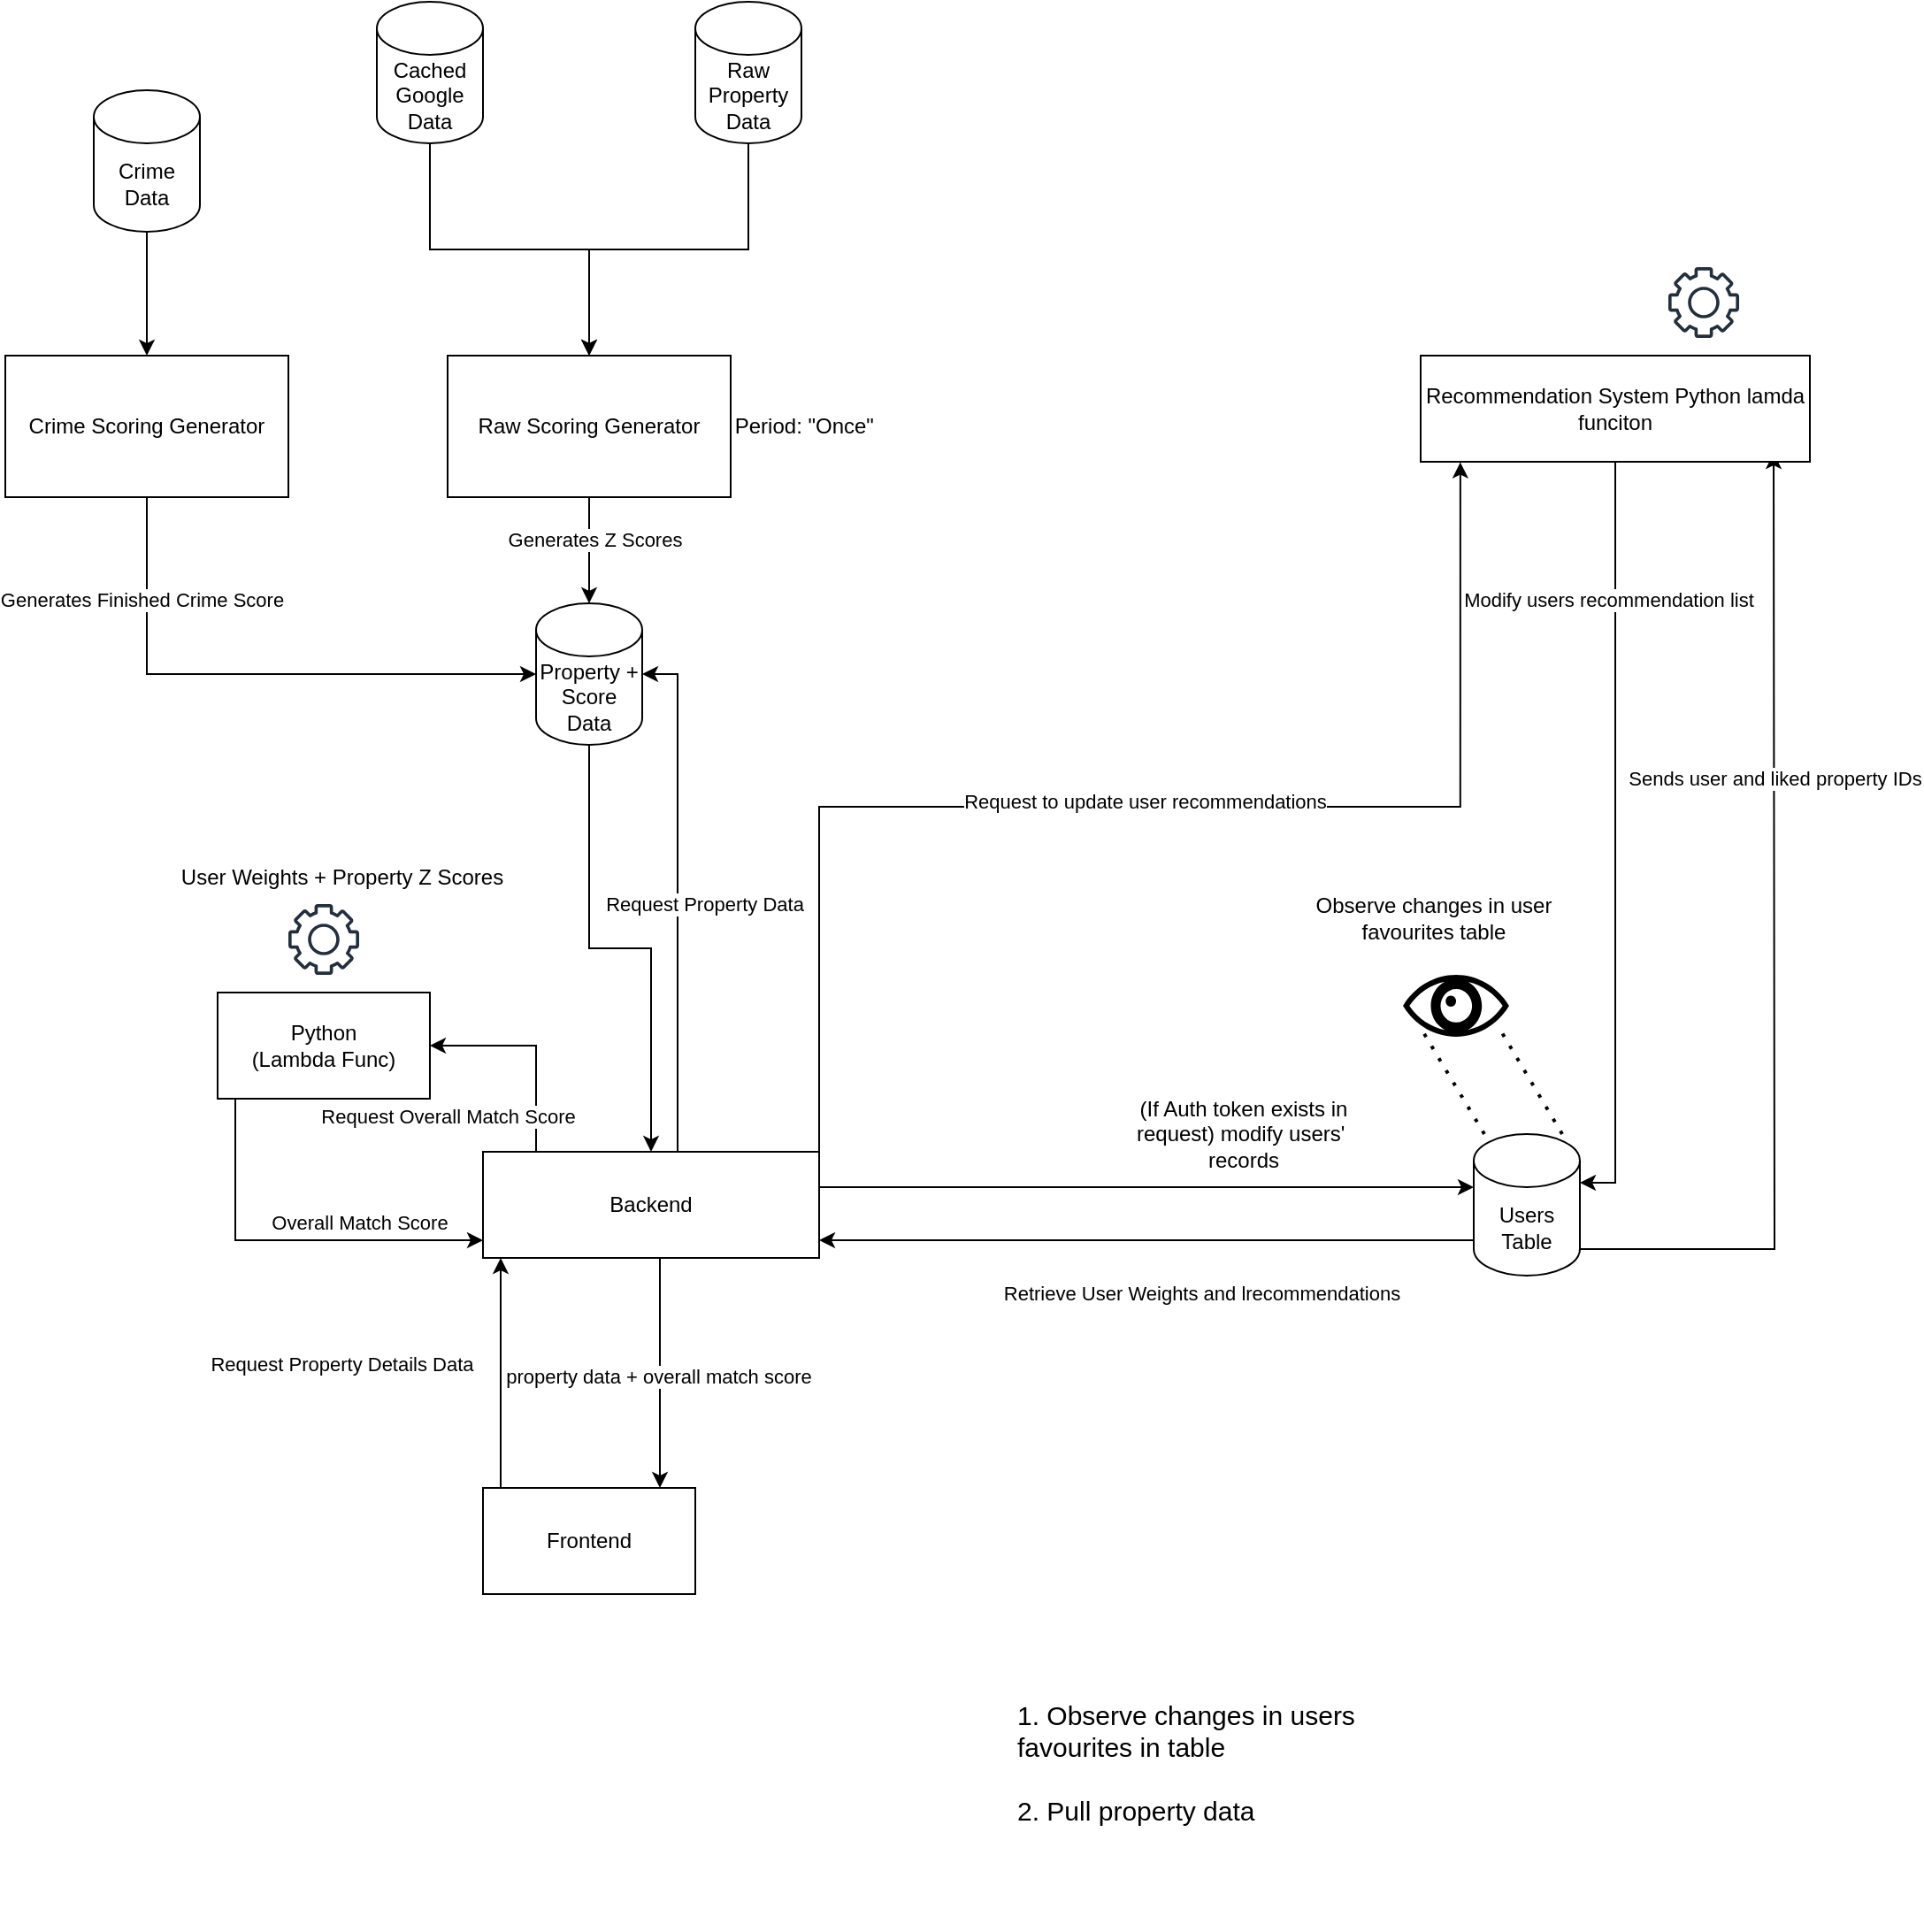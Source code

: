 <mxfile version="22.0.8" type="device">
  <diagram name="Page-1" id="Kjt-iG_JIWa3z1-oIHLA">
    <mxGraphModel dx="2788" dy="2155" grid="1" gridSize="10" guides="1" tooltips="1" connect="1" arrows="1" fold="1" page="1" pageScale="1" pageWidth="850" pageHeight="1100" math="0" shadow="0">
      <root>
        <mxCell id="0" />
        <mxCell id="1" parent="0" />
        <mxCell id="Slogdnl2pw9yYkc5tazO-6" style="edgeStyle=orthogonalEdgeStyle;rounded=0;orthogonalLoop=1;jettySize=auto;html=1;" parent="1" source="Slogdnl2pw9yYkc5tazO-1" target="Slogdnl2pw9yYkc5tazO-5" edge="1">
          <mxGeometry relative="1" as="geometry" />
        </mxCell>
        <mxCell id="Slogdnl2pw9yYkc5tazO-46" value="Generates Z Scores" style="edgeLabel;html=1;align=center;verticalAlign=middle;resizable=0;points=[];" parent="Slogdnl2pw9yYkc5tazO-6" vertex="1" connectable="0">
          <mxGeometry x="-0.222" y="3" relative="1" as="geometry">
            <mxPoint as="offset" />
          </mxGeometry>
        </mxCell>
        <mxCell id="Slogdnl2pw9yYkc5tazO-1" value="Raw Scoring Generator" style="rounded=0;whiteSpace=wrap;html=1;" parent="1" vertex="1">
          <mxGeometry x="160" y="40" width="160" height="80" as="geometry" />
        </mxCell>
        <mxCell id="Slogdnl2pw9yYkc5tazO-3" style="edgeStyle=orthogonalEdgeStyle;rounded=0;orthogonalLoop=1;jettySize=auto;html=1;" parent="1" source="Slogdnl2pw9yYkc5tazO-2" target="Slogdnl2pw9yYkc5tazO-1" edge="1">
          <mxGeometry relative="1" as="geometry" />
        </mxCell>
        <mxCell id="Slogdnl2pw9yYkc5tazO-2" value="Raw&lt;br&gt;Property&lt;br&gt;Data" style="shape=cylinder3;whiteSpace=wrap;html=1;boundedLbl=1;backgroundOutline=1;size=15;" parent="1" vertex="1">
          <mxGeometry x="300" y="-160" width="60" height="80" as="geometry" />
        </mxCell>
        <mxCell id="Slogdnl2pw9yYkc5tazO-4" value="Period: &quot;Once&quot;&amp;nbsp;&amp;nbsp;" style="text;html=1;strokeColor=none;fillColor=none;align=center;verticalAlign=middle;whiteSpace=wrap;rounded=0;" parent="1" vertex="1">
          <mxGeometry x="320" y="65" width="90" height="30" as="geometry" />
        </mxCell>
        <mxCell id="Slogdnl2pw9yYkc5tazO-48" style="edgeStyle=orthogonalEdgeStyle;rounded=0;orthogonalLoop=1;jettySize=auto;html=1;" parent="1" source="Slogdnl2pw9yYkc5tazO-5" target="Slogdnl2pw9yYkc5tazO-25" edge="1">
          <mxGeometry relative="1" as="geometry" />
        </mxCell>
        <mxCell id="Slogdnl2pw9yYkc5tazO-5" value="Property +&lt;br&gt;Score&lt;br&gt;Data" style="shape=cylinder3;whiteSpace=wrap;html=1;boundedLbl=1;backgroundOutline=1;size=15;" parent="1" vertex="1">
          <mxGeometry x="210" y="180" width="60" height="80" as="geometry" />
        </mxCell>
        <mxCell id="Slogdnl2pw9yYkc5tazO-8" style="edgeStyle=orthogonalEdgeStyle;rounded=0;orthogonalLoop=1;jettySize=auto;html=1;" parent="1" source="Slogdnl2pw9yYkc5tazO-7" target="Slogdnl2pw9yYkc5tazO-1" edge="1">
          <mxGeometry relative="1" as="geometry" />
        </mxCell>
        <mxCell id="Slogdnl2pw9yYkc5tazO-7" value="Cached Google Data" style="shape=cylinder3;whiteSpace=wrap;html=1;boundedLbl=1;backgroundOutline=1;size=15;" parent="1" vertex="1">
          <mxGeometry x="120" y="-160" width="60" height="80" as="geometry" />
        </mxCell>
        <mxCell id="Slogdnl2pw9yYkc5tazO-17" style="edgeStyle=orthogonalEdgeStyle;rounded=0;orthogonalLoop=1;jettySize=auto;html=1;" parent="1" source="Slogdnl2pw9yYkc5tazO-10" target="Slogdnl2pw9yYkc5tazO-5" edge="1">
          <mxGeometry relative="1" as="geometry">
            <mxPoint x="-10" y="1262.588" as="targetPoint" />
            <Array as="points">
              <mxPoint x="-10" y="220" />
            </Array>
          </mxGeometry>
        </mxCell>
        <mxCell id="Slogdnl2pw9yYkc5tazO-47" value="Generates Finished Crime Score" style="edgeLabel;html=1;align=center;verticalAlign=middle;resizable=0;points=[];" parent="Slogdnl2pw9yYkc5tazO-17" vertex="1" connectable="0">
          <mxGeometry x="-0.642" y="-3" relative="1" as="geometry">
            <mxPoint as="offset" />
          </mxGeometry>
        </mxCell>
        <mxCell id="Slogdnl2pw9yYkc5tazO-10" value="Crime Scoring Generator" style="rounded=0;whiteSpace=wrap;html=1;" parent="1" vertex="1">
          <mxGeometry x="-90" y="40" width="160" height="80" as="geometry" />
        </mxCell>
        <mxCell id="Slogdnl2pw9yYkc5tazO-16" style="edgeStyle=orthogonalEdgeStyle;rounded=0;orthogonalLoop=1;jettySize=auto;html=1;" parent="1" source="Slogdnl2pw9yYkc5tazO-15" target="Slogdnl2pw9yYkc5tazO-10" edge="1">
          <mxGeometry relative="1" as="geometry" />
        </mxCell>
        <mxCell id="Slogdnl2pw9yYkc5tazO-15" value="Crime&lt;br&gt;Data" style="shape=cylinder3;whiteSpace=wrap;html=1;boundedLbl=1;backgroundOutline=1;size=15;" parent="1" vertex="1">
          <mxGeometry x="-40" y="-110" width="60" height="80" as="geometry" />
        </mxCell>
        <mxCell id="Slogdnl2pw9yYkc5tazO-29" style="edgeStyle=orthogonalEdgeStyle;rounded=0;orthogonalLoop=1;jettySize=auto;html=1;" parent="1" source="Slogdnl2pw9yYkc5tazO-25" target="Slogdnl2pw9yYkc5tazO-5" edge="1">
          <mxGeometry relative="1" as="geometry">
            <Array as="points">
              <mxPoint x="290" y="220" />
            </Array>
          </mxGeometry>
        </mxCell>
        <mxCell id="Slogdnl2pw9yYkc5tazO-49" value="Request Property Data" style="edgeLabel;html=1;align=center;verticalAlign=middle;resizable=0;points=[];" parent="Slogdnl2pw9yYkc5tazO-29" vertex="1" connectable="0">
          <mxGeometry x="-0.012" y="-1" relative="1" as="geometry">
            <mxPoint x="14" y="3" as="offset" />
          </mxGeometry>
        </mxCell>
        <mxCell id="Slogdnl2pw9yYkc5tazO-32" style="edgeStyle=orthogonalEdgeStyle;rounded=0;orthogonalLoop=1;jettySize=auto;html=1;" parent="1" source="Slogdnl2pw9yYkc5tazO-25" target="Slogdnl2pw9yYkc5tazO-31" edge="1">
          <mxGeometry relative="1" as="geometry">
            <Array as="points">
              <mxPoint x="450" y="510" />
              <mxPoint x="450" y="510" />
            </Array>
          </mxGeometry>
        </mxCell>
        <mxCell id="Slogdnl2pw9yYkc5tazO-38" style="edgeStyle=orthogonalEdgeStyle;rounded=0;orthogonalLoop=1;jettySize=auto;html=1;" parent="1" source="Slogdnl2pw9yYkc5tazO-25" target="Slogdnl2pw9yYkc5tazO-36" edge="1">
          <mxGeometry relative="1" as="geometry">
            <Array as="points">
              <mxPoint x="210" y="430" />
            </Array>
          </mxGeometry>
        </mxCell>
        <mxCell id="Slogdnl2pw9yYkc5tazO-41" value="Request Overall Match Score" style="edgeLabel;html=1;align=center;verticalAlign=middle;resizable=0;points=[];" parent="Slogdnl2pw9yYkc5tazO-38" vertex="1" connectable="0">
          <mxGeometry x="0.364" y="2" relative="1" as="geometry">
            <mxPoint x="-28" y="38" as="offset" />
          </mxGeometry>
        </mxCell>
        <mxCell id="Slogdnl2pw9yYkc5tazO-44" style="edgeStyle=orthogonalEdgeStyle;rounded=0;orthogonalLoop=1;jettySize=auto;html=1;" parent="1" source="Slogdnl2pw9yYkc5tazO-25" target="Slogdnl2pw9yYkc5tazO-26" edge="1">
          <mxGeometry relative="1" as="geometry">
            <Array as="points">
              <mxPoint x="280" y="620" />
              <mxPoint x="280" y="620" />
            </Array>
          </mxGeometry>
        </mxCell>
        <mxCell id="Slogdnl2pw9yYkc5tazO-45" value="property data + overall match score" style="edgeLabel;html=1;align=center;verticalAlign=middle;resizable=0;points=[];" parent="Slogdnl2pw9yYkc5tazO-44" vertex="1" connectable="0">
          <mxGeometry x="0.021" y="-1" relative="1" as="geometry">
            <mxPoint as="offset" />
          </mxGeometry>
        </mxCell>
        <mxCell id="9sfzdNhPHF9fwhm8lbpX-6" style="edgeStyle=orthogonalEdgeStyle;rounded=0;orthogonalLoop=1;jettySize=auto;html=1;exitX=1;exitY=0;exitDx=0;exitDy=0;entryX=0.102;entryY=1.005;entryDx=0;entryDy=0;entryPerimeter=0;" edge="1" parent="1" source="Slogdnl2pw9yYkc5tazO-25" target="HkA3kdm-LTjqPYIi5Wi_-9">
          <mxGeometry relative="1" as="geometry">
            <mxPoint x="730" y="110" as="targetPoint" />
          </mxGeometry>
        </mxCell>
        <mxCell id="9sfzdNhPHF9fwhm8lbpX-9" value="Request to update user recommendations" style="edgeLabel;html=1;align=center;verticalAlign=middle;resizable=0;points=[];" vertex="1" connectable="0" parent="9sfzdNhPHF9fwhm8lbpX-6">
          <mxGeometry x="0.008" y="3" relative="1" as="geometry">
            <mxPoint as="offset" />
          </mxGeometry>
        </mxCell>
        <mxCell id="Slogdnl2pw9yYkc5tazO-25" value="Backend" style="rounded=0;whiteSpace=wrap;html=1;" parent="1" vertex="1">
          <mxGeometry x="180" y="490" width="190" height="60" as="geometry" />
        </mxCell>
        <mxCell id="Slogdnl2pw9yYkc5tazO-27" style="edgeStyle=orthogonalEdgeStyle;rounded=0;orthogonalLoop=1;jettySize=auto;html=1;" parent="1" source="Slogdnl2pw9yYkc5tazO-26" target="Slogdnl2pw9yYkc5tazO-25" edge="1">
          <mxGeometry relative="1" as="geometry">
            <Array as="points">
              <mxPoint x="190" y="610" />
              <mxPoint x="190" y="610" />
            </Array>
          </mxGeometry>
        </mxCell>
        <mxCell id="Slogdnl2pw9yYkc5tazO-28" value="Request Property Details Data" style="edgeLabel;html=1;align=center;verticalAlign=middle;resizable=0;points=[];" parent="Slogdnl2pw9yYkc5tazO-27" vertex="1" connectable="0">
          <mxGeometry x="-0.031" y="-2" relative="1" as="geometry">
            <mxPoint x="-92" y="-7" as="offset" />
          </mxGeometry>
        </mxCell>
        <mxCell id="Slogdnl2pw9yYkc5tazO-26" value="Frontend" style="rounded=0;whiteSpace=wrap;html=1;" parent="1" vertex="1">
          <mxGeometry x="180" y="680" width="120" height="60" as="geometry" />
        </mxCell>
        <mxCell id="Slogdnl2pw9yYkc5tazO-34" style="edgeStyle=orthogonalEdgeStyle;rounded=0;orthogonalLoop=1;jettySize=auto;html=1;" parent="1" source="Slogdnl2pw9yYkc5tazO-31" target="Slogdnl2pw9yYkc5tazO-25" edge="1">
          <mxGeometry relative="1" as="geometry">
            <Array as="points">
              <mxPoint x="470" y="540" />
              <mxPoint x="470" y="540" />
            </Array>
          </mxGeometry>
        </mxCell>
        <mxCell id="Slogdnl2pw9yYkc5tazO-35" value="Retrieve User Weights and lrecommendations" style="edgeLabel;html=1;align=center;verticalAlign=middle;resizable=0;points=[];" parent="Slogdnl2pw9yYkc5tazO-34" vertex="1" connectable="0">
          <mxGeometry x="-0.16" y="1" relative="1" as="geometry">
            <mxPoint x="1" y="29" as="offset" />
          </mxGeometry>
        </mxCell>
        <mxCell id="9sfzdNhPHF9fwhm8lbpX-2" style="edgeStyle=orthogonalEdgeStyle;rounded=0;orthogonalLoop=1;jettySize=auto;html=1;exitX=1;exitY=1;exitDx=0;exitDy=-15;exitPerimeter=0;" edge="1" parent="1" source="Slogdnl2pw9yYkc5tazO-31">
          <mxGeometry relative="1" as="geometry">
            <mxPoint x="909.5" y="95" as="targetPoint" />
            <mxPoint x="839.5" y="540" as="sourcePoint" />
          </mxGeometry>
        </mxCell>
        <mxCell id="9sfzdNhPHF9fwhm8lbpX-4" value="Sends user and liked property IDs" style="edgeLabel;html=1;align=center;verticalAlign=middle;resizable=0;points=[];" vertex="1" connectable="0" parent="9sfzdNhPHF9fwhm8lbpX-2">
          <mxGeometry x="0.17" y="-1" relative="1" as="geometry">
            <mxPoint x="-1" y="-49" as="offset" />
          </mxGeometry>
        </mxCell>
        <mxCell id="Slogdnl2pw9yYkc5tazO-31" value="Users&lt;br&gt;Table" style="shape=cylinder3;whiteSpace=wrap;html=1;boundedLbl=1;backgroundOutline=1;size=15;" parent="1" vertex="1">
          <mxGeometry x="740" y="480" width="60" height="80" as="geometry" />
        </mxCell>
        <mxCell id="Slogdnl2pw9yYkc5tazO-40" style="edgeStyle=orthogonalEdgeStyle;rounded=0;orthogonalLoop=1;jettySize=auto;html=1;" parent="1" source="Slogdnl2pw9yYkc5tazO-36" target="Slogdnl2pw9yYkc5tazO-25" edge="1">
          <mxGeometry relative="1" as="geometry">
            <Array as="points">
              <mxPoint x="40" y="540" />
            </Array>
          </mxGeometry>
        </mxCell>
        <mxCell id="Slogdnl2pw9yYkc5tazO-43" value="Overall Match Score" style="edgeLabel;html=1;align=center;verticalAlign=middle;resizable=0;points=[];" parent="Slogdnl2pw9yYkc5tazO-40" vertex="1" connectable="0">
          <mxGeometry x="0.265" y="-3" relative="1" as="geometry">
            <mxPoint x="11" y="-13" as="offset" />
          </mxGeometry>
        </mxCell>
        <mxCell id="Slogdnl2pw9yYkc5tazO-36" value="Python&lt;br&gt;(Lambda Func)" style="rounded=0;whiteSpace=wrap;html=1;" parent="1" vertex="1">
          <mxGeometry x="30" y="400" width="120" height="60" as="geometry" />
        </mxCell>
        <mxCell id="Slogdnl2pw9yYkc5tazO-37" value="" style="sketch=0;outlineConnect=0;fontColor=#232F3E;gradientColor=none;fillColor=#232F3D;strokeColor=none;dashed=0;verticalLabelPosition=bottom;verticalAlign=top;align=center;html=1;fontSize=12;fontStyle=0;aspect=fixed;pointerEvents=1;shape=mxgraph.aws4.gear;" parent="1" vertex="1">
          <mxGeometry x="70" y="350" width="40" height="40" as="geometry" />
        </mxCell>
        <mxCell id="Slogdnl2pw9yYkc5tazO-42" value="User Weights + Property Z Scores" style="text;html=1;align=center;verticalAlign=middle;resizable=0;points=[];autosize=1;strokeColor=none;fillColor=none;" parent="1" vertex="1">
          <mxGeometry x="-5" y="320" width="210" height="30" as="geometry" />
        </mxCell>
        <mxCell id="HkA3kdm-LTjqPYIi5Wi_-1" value="" style="shape=mxgraph.signs.healthcare.eye;html=1;pointerEvents=1;fillColor=#000000;strokeColor=none;verticalLabelPosition=bottom;verticalAlign=top;align=center;" parent="1" vertex="1">
          <mxGeometry x="700" y="390" width="60" height="35" as="geometry" />
        </mxCell>
        <mxCell id="HkA3kdm-LTjqPYIi5Wi_-2" value="" style="endArrow=none;dashed=1;html=1;dashPattern=1 3;strokeWidth=2;rounded=0;" parent="1" source="Slogdnl2pw9yYkc5tazO-31" edge="1">
          <mxGeometry width="50" height="50" relative="1" as="geometry">
            <mxPoint x="740" y="470" as="sourcePoint" />
            <mxPoint x="710" y="420" as="targetPoint" />
          </mxGeometry>
        </mxCell>
        <mxCell id="HkA3kdm-LTjqPYIi5Wi_-3" value="" style="endArrow=none;dashed=1;html=1;dashPattern=1 3;strokeWidth=2;rounded=0;" parent="1" edge="1">
          <mxGeometry width="50" height="50" relative="1" as="geometry">
            <mxPoint x="790" y="480" as="sourcePoint" />
            <mxPoint x="754.35" y="420" as="targetPoint" />
          </mxGeometry>
        </mxCell>
        <mxCell id="HkA3kdm-LTjqPYIi5Wi_-6" value="&lt;font style=&quot;font-size: 12px;&quot;&gt;Observe changes in user favourites table&lt;/font&gt;" style="text;strokeColor=none;align=center;fillColor=none;html=1;verticalAlign=middle;whiteSpace=wrap;rounded=0;" parent="1" vertex="1">
          <mxGeometry x="640" y="350" width="155" height="15" as="geometry" />
        </mxCell>
        <mxCell id="HkA3kdm-LTjqPYIi5Wi_-7" value="&lt;font style=&quot;font-size: 15px;&quot;&gt;1. Observe changes in users favourites in table&lt;br&gt;&lt;br&gt;2. Pull property data&lt;br&gt;&lt;/font&gt;" style="text;strokeColor=none;align=left;fillColor=none;html=1;verticalAlign=middle;whiteSpace=wrap;rounded=0;" parent="1" vertex="1">
          <mxGeometry x="480" y="740" width="260" height="190" as="geometry" />
        </mxCell>
        <mxCell id="HkA3kdm-LTjqPYIi5Wi_-9" value="Recommendation System Python lamda funciton" style="rounded=0;whiteSpace=wrap;html=1;" parent="1" vertex="1">
          <mxGeometry x="710" y="40" width="220" height="60" as="geometry" />
        </mxCell>
        <mxCell id="HkA3kdm-LTjqPYIi5Wi_-16" value="(If Auth token exists in request) modify users&#39;&amp;nbsp; records" style="text;strokeColor=none;align=center;fillColor=none;html=1;verticalAlign=middle;whiteSpace=wrap;rounded=0;" parent="1" vertex="1">
          <mxGeometry x="545" y="440" width="130" height="80" as="geometry" />
        </mxCell>
        <mxCell id="HkA3kdm-LTjqPYIi5Wi_-17" style="edgeStyle=orthogonalEdgeStyle;rounded=0;orthogonalLoop=1;jettySize=auto;html=1;entryX=1;entryY=0;entryDx=0;entryDy=27.5;entryPerimeter=0;" parent="1" source="HkA3kdm-LTjqPYIi5Wi_-9" target="Slogdnl2pw9yYkc5tazO-31" edge="1">
          <mxGeometry relative="1" as="geometry" />
        </mxCell>
        <mxCell id="HkA3kdm-LTjqPYIi5Wi_-18" value="Modify users recommendation list" style="edgeLabel;html=1;align=center;verticalAlign=middle;resizable=0;points=[];" parent="HkA3kdm-LTjqPYIi5Wi_-17" vertex="1" connectable="0">
          <mxGeometry x="-0.635" y="-4" relative="1" as="geometry">
            <mxPoint as="offset" />
          </mxGeometry>
        </mxCell>
        <mxCell id="9sfzdNhPHF9fwhm8lbpX-5" value="" style="sketch=0;outlineConnect=0;fontColor=#232F3E;gradientColor=none;fillColor=#232F3D;strokeColor=none;dashed=0;verticalLabelPosition=bottom;verticalAlign=top;align=center;html=1;fontSize=12;fontStyle=0;aspect=fixed;pointerEvents=1;shape=mxgraph.aws4.gear;" vertex="1" parent="1">
          <mxGeometry x="850" y="-10" width="40" height="40" as="geometry" />
        </mxCell>
      </root>
    </mxGraphModel>
  </diagram>
</mxfile>

